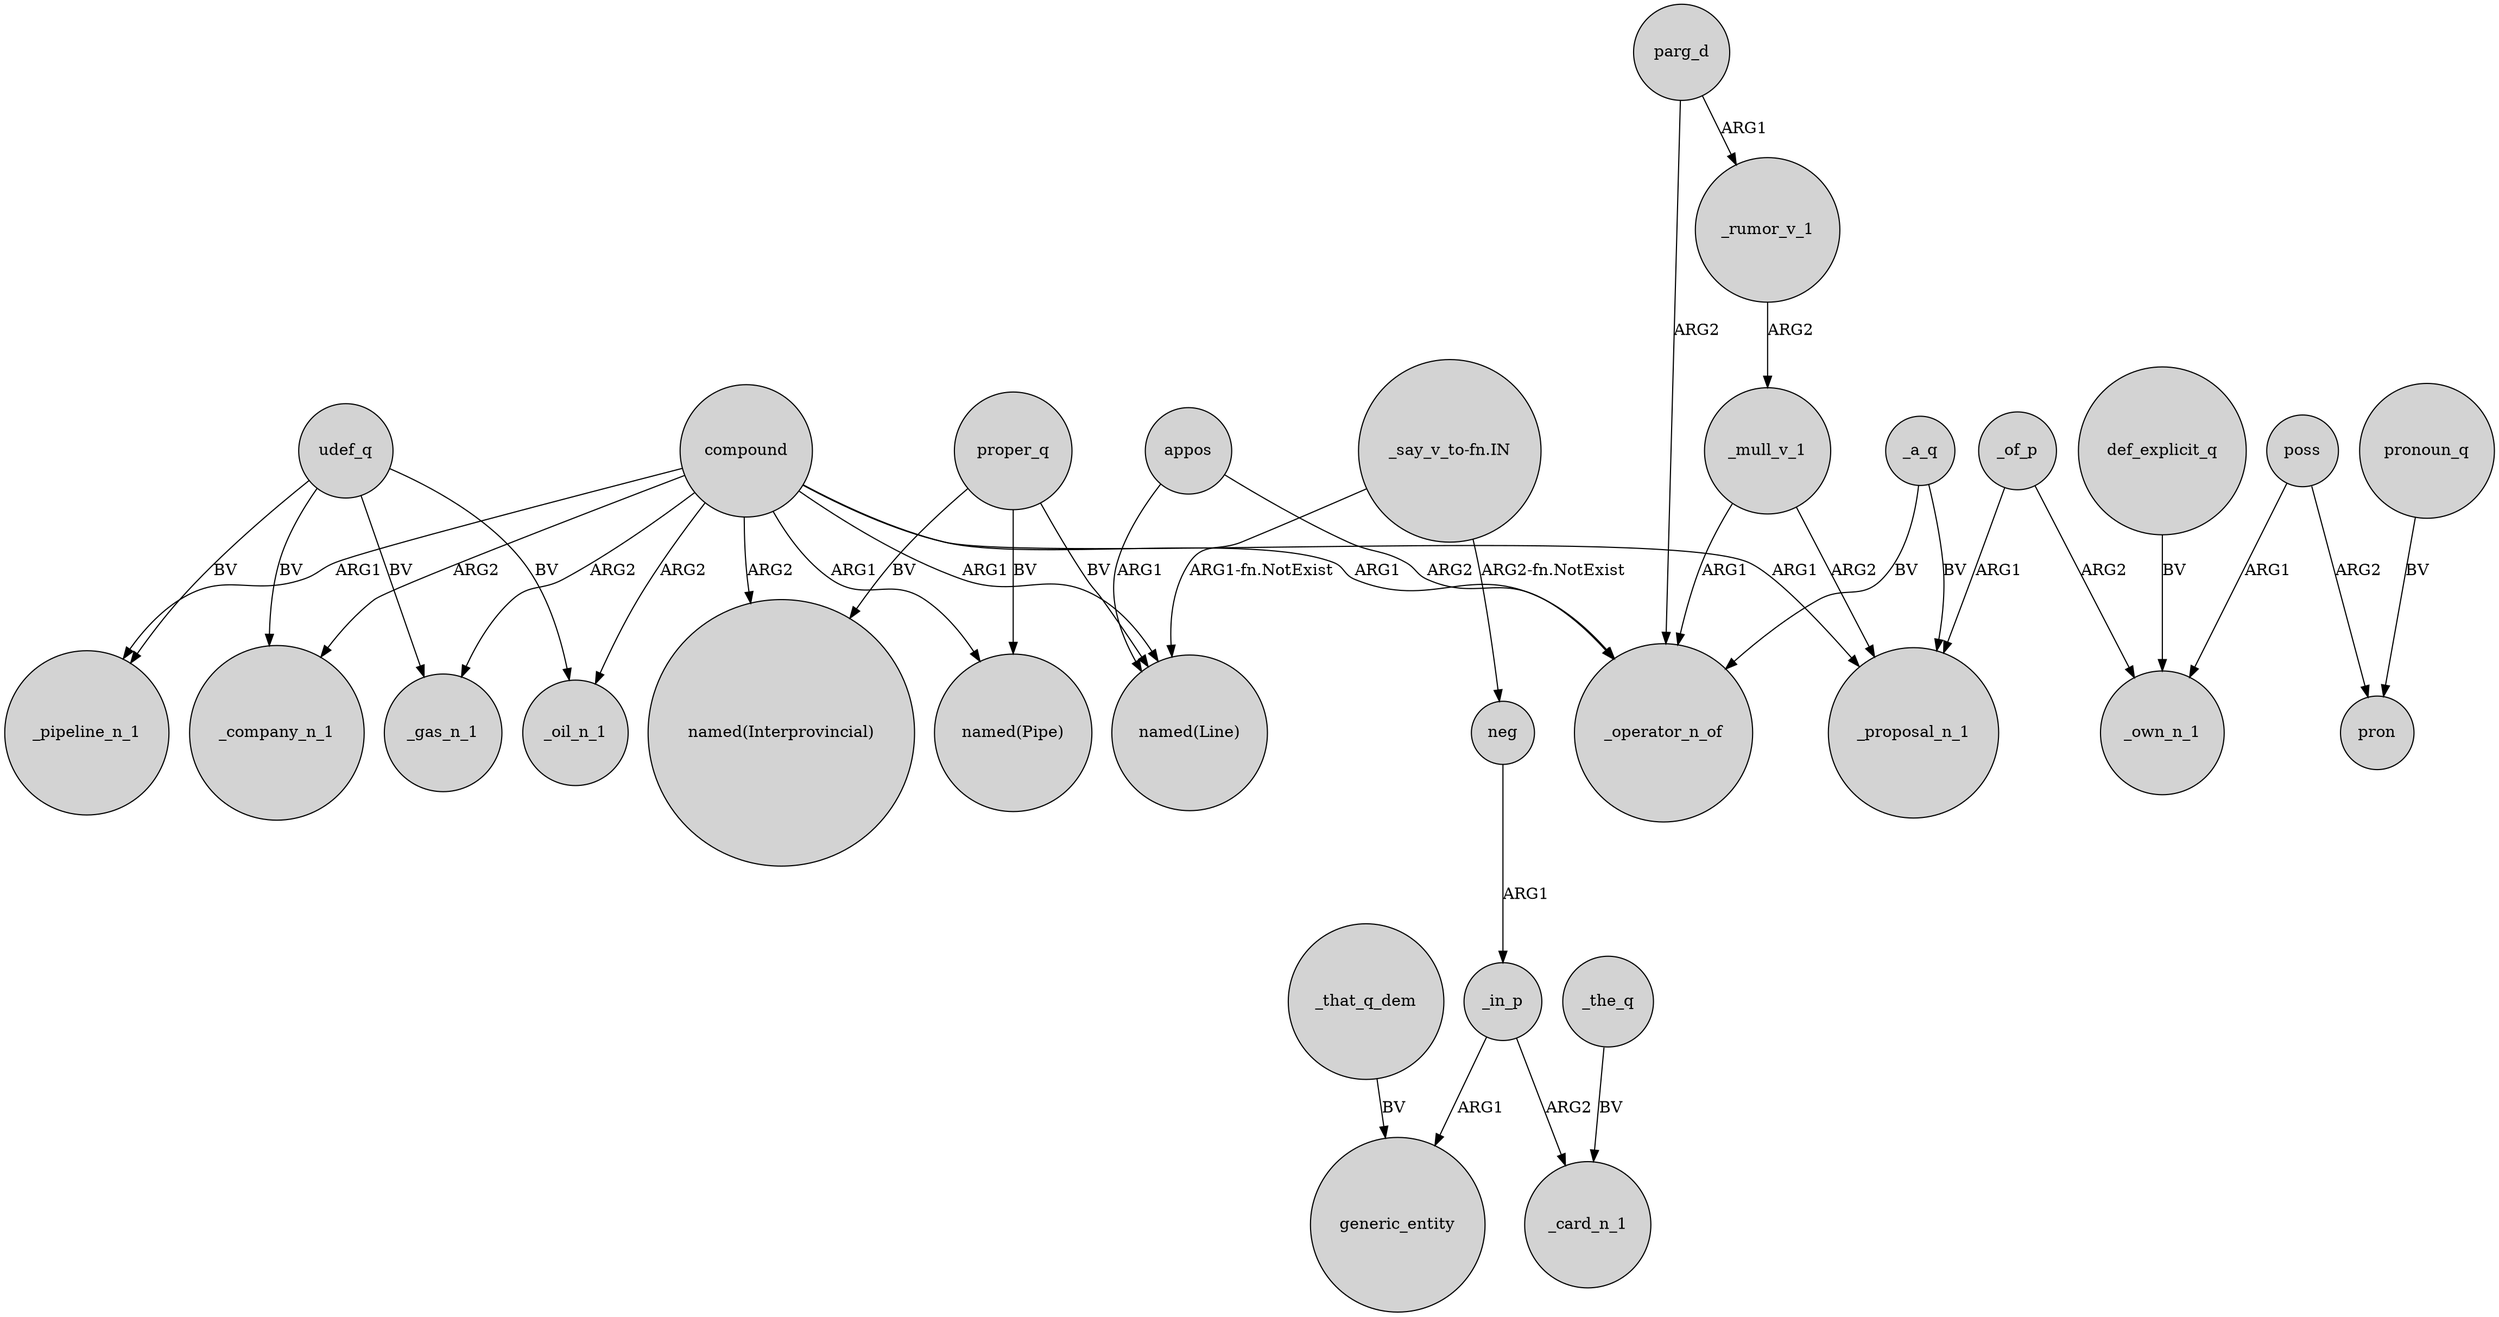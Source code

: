 digraph {
	node [shape=circle style=filled]
	compound -> _pipeline_n_1 [label=ARG1]
	compound -> "named(Line)" [label=ARG1]
	parg_d -> _rumor_v_1 [label=ARG1]
	_of_p -> _own_n_1 [label=ARG2]
	poss -> pron [label=ARG2]
	_that_q_dem -> generic_entity [label=BV]
	compound -> _company_n_1 [label=ARG2]
	_a_q -> _operator_n_of [label=BV]
	_mull_v_1 -> _proposal_n_1 [label=ARG2]
	compound -> _gas_n_1 [label=ARG2]
	_rumor_v_1 -> _mull_v_1 [label=ARG2]
	_the_q -> _card_n_1 [label=BV]
	def_explicit_q -> _own_n_1 [label=BV]
	_of_p -> _proposal_n_1 [label=ARG1]
	poss -> _own_n_1 [label=ARG1]
	compound -> "named(Interprovincial)" [label=ARG2]
	proper_q -> "named(Line)" [label=BV]
	compound -> _oil_n_1 [label=ARG2]
	pronoun_q -> pron [label=BV]
	parg_d -> _operator_n_of [label=ARG2]
	udef_q -> _gas_n_1 [label=BV]
	compound -> _operator_n_of [label=ARG1]
	udef_q -> _oil_n_1 [label=BV]
	appos -> _operator_n_of [label=ARG2]
	proper_q -> "named(Pipe)" [label=BV]
	udef_q -> _pipeline_n_1 [label=BV]
	proper_q -> "named(Interprovincial)" [label=BV]
	appos -> "named(Line)" [label=ARG1]
	neg -> _in_p [label=ARG1]
	_in_p -> generic_entity [label=ARG1]
	compound -> _proposal_n_1 [label=ARG1]
	"_say_v_to-fn.IN" -> "named(Line)" [label="ARG1-fn.NotExist"]
	"_say_v_to-fn.IN" -> neg [label="ARG2-fn.NotExist"]
	udef_q -> _company_n_1 [label=BV]
	compound -> "named(Pipe)" [label=ARG1]
	_a_q -> _proposal_n_1 [label=BV]
	_mull_v_1 -> _operator_n_of [label=ARG1]
	_in_p -> _card_n_1 [label=ARG2]
}
